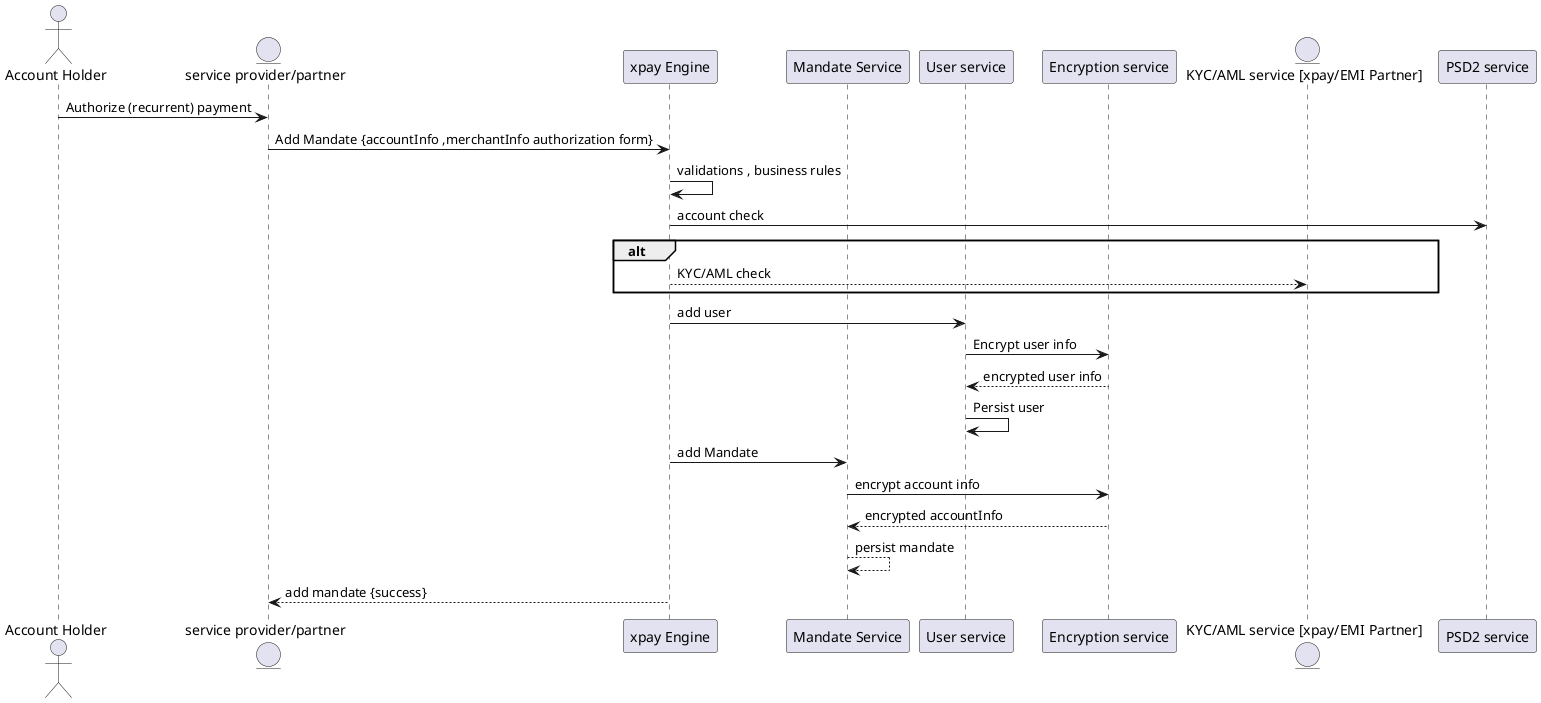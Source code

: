 @startuml
'https://plantuml.com/sequence-diagram

actor "Account Holder" as holder
entity "service provider/partner" as mobyyou
participant "xpay Engine" as xpay
participant "Mandate Service" as mandateService
participant "User service" as userservice
participant "Encryption service" as encryptionService
entity "KYC/AML service [xpay/EMI Partner]"  as idCheck
holder -> mobyyou : Authorize (recurrent) payment
mobyyou -> xpay : Add Mandate {accountInfo ,merchantInfo authorization form}
xpay -> xpay : validations , business rules
xpay -> "PSD2 service" : account check
alt
xpay --> idCheck : KYC/AML check
end
xpay -> userservice: add user
userservice -> encryptionService: Encrypt user info
encryptionService--> userservice: encrypted user info
userservice -> userservice : Persist user
xpay -> mandateService: add Mandate
mandateService -> encryptionService : encrypt account info
encryptionService --> mandateService: encrypted accountInfo
mandateService-->mandateService: persist mandate
xpay -->mobyyou: add mandate {success}

@enduml